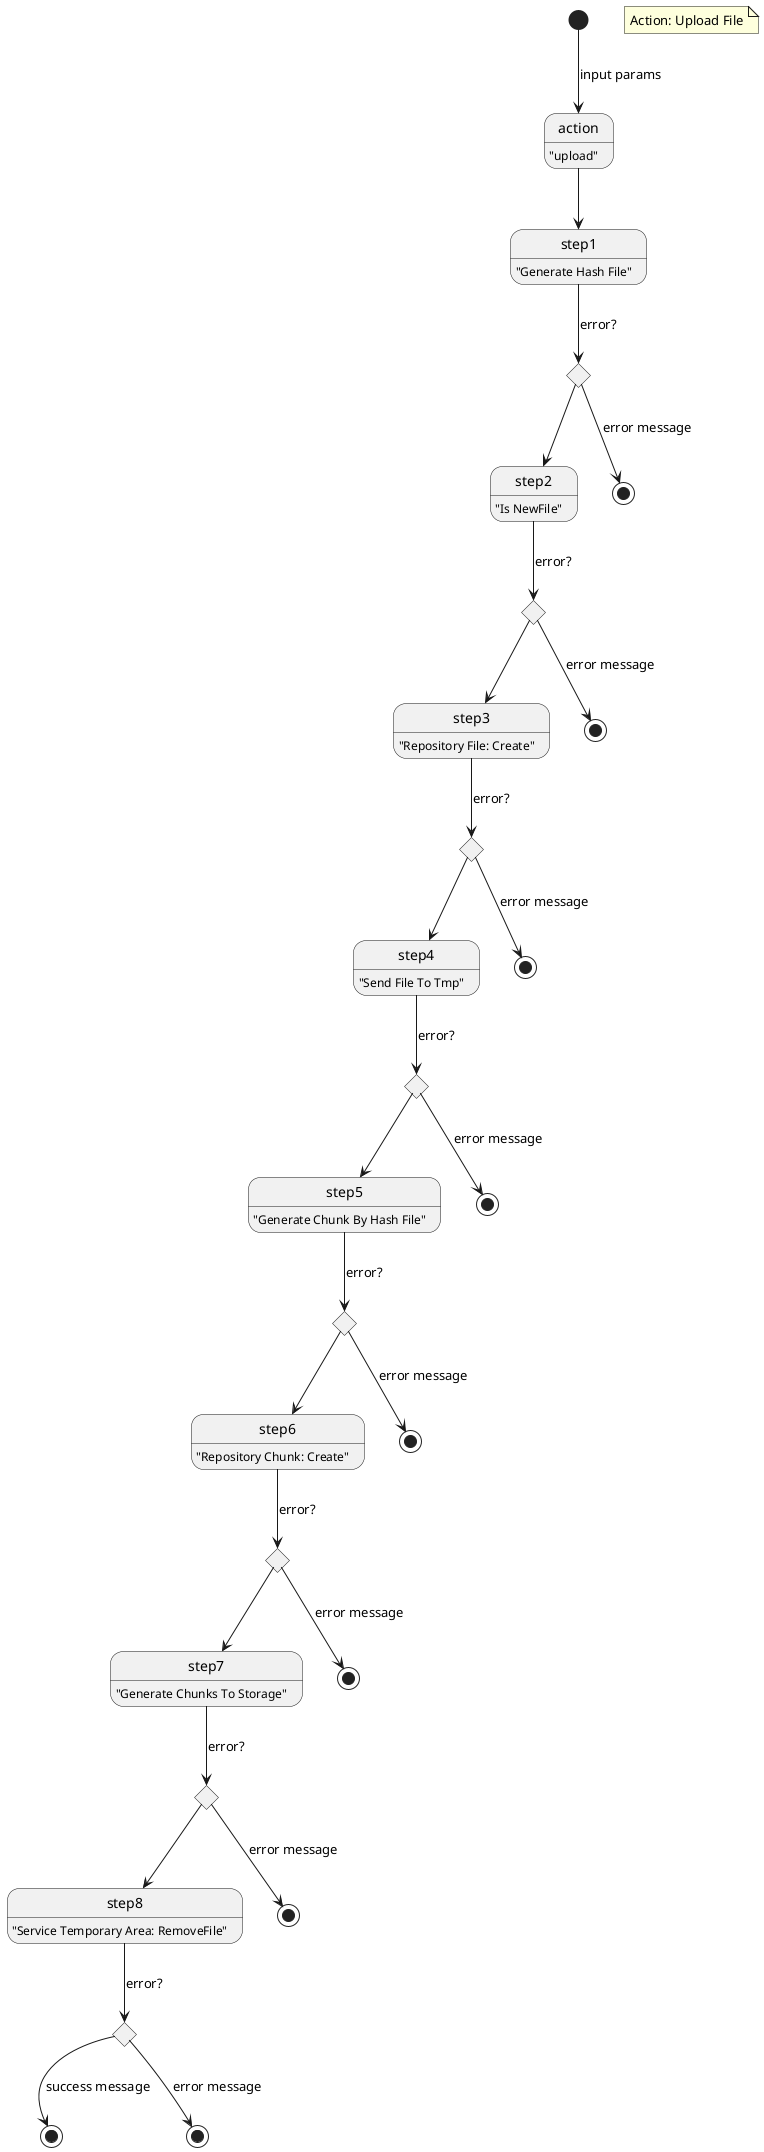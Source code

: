 @startuml
state action : "upload"
state "step1" as s1: "Generate Hash File"
note "Action: Upload File" as n1
state "step2" as s2: "Is NewFile"
state "step3" as s3: "Repository File: Create"
state "step4" as s4: "Send File To Tmp"
state "step5" as s5: "Generate Chunk By Hash File"
state "step6" as s6: "Repository Chunk: Create"
state "step7" as s7: "Generate Chunks To Storage"
state "step8" as s8: "Service Temporary Area: RemoveFile"
state "end" as e0 <<end>>
state "end" as e1 <<end>>
state "end" as e2 <<end>>
state "end" as e3 <<end>>
state "end" as e4 <<end>>
state "end" as e5 <<end>>
state "end" as e6 <<end>>
state "end" as e7 <<end>>
state "end" as e8 <<end>>
state "choice" as c1 <<choice>>
state "choice" as c2 <<choice>>
state "choice" as c3 <<choice>>
state "choice" as c4 <<choice>>
state "choice" as c5 <<choice>>
state "choice" as c6 <<choice>>
state "choice" as c7 <<choice>>
state "choice" as c8 <<choice>>

[*] --> action : input params
action --> s1
s1 --> c1 : error?
c1 --> e1: error message
c1 --> s2

s2 --> c2 : error?
c2 --> e2: error message
c2 --> s3

s3 --> c3 : error?
c3 --> e3: error message
c3 --> s4

s4 --> c4 : error?
c4 --> e4: error message
c4 --> s5

s5 --> c5 : error?
c5 --> e5: error message
c5 --> s6

s6 --> c6 : error?
c6 --> e6: error message
c6 --> s7

s7 --> c7 : error?
c7 --> e7: error message
c7 --> s8

s8 --> c8 : error?
c8 --> e8: error message
c8 --> e0: success message

@enduml
